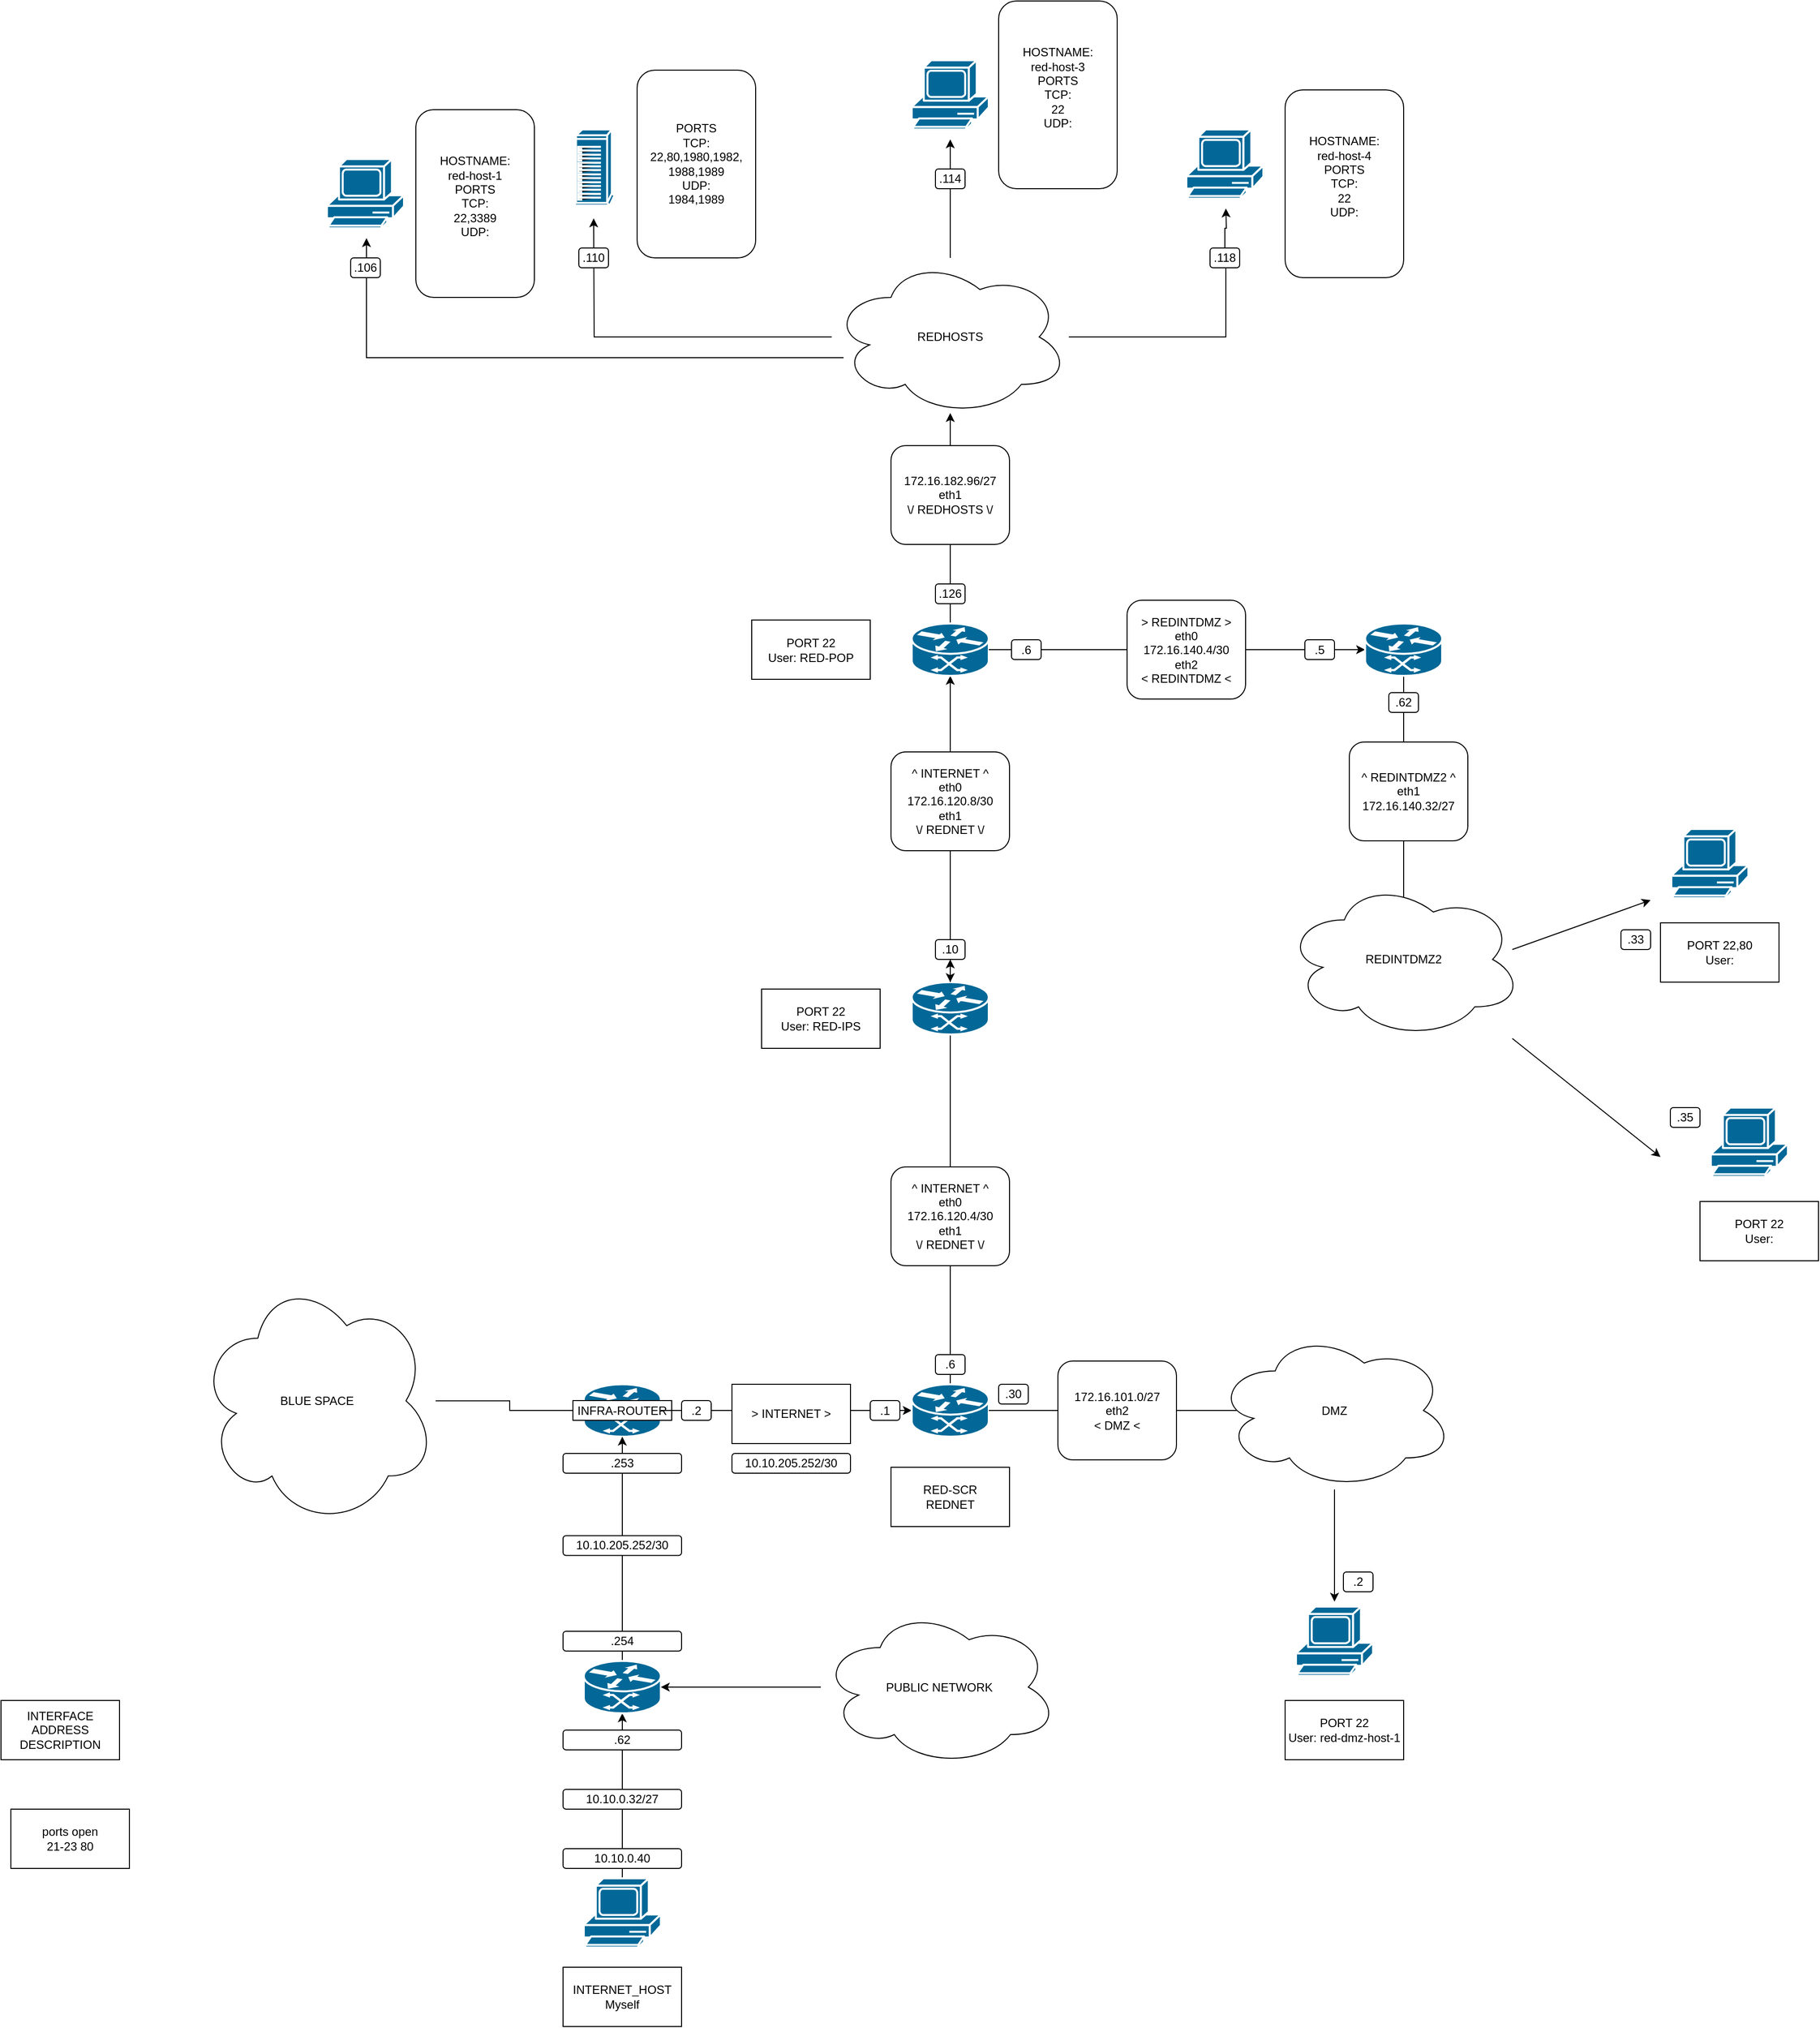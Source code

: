 <mxfile version="20.6.2" type="github">
  <diagram id="lBAjOvPpRmK4NNc1S1s2" name="Page-1">
    <mxGraphModel dx="2036" dy="2224" grid="1" gridSize="10" guides="1" tooltips="1" connect="1" arrows="1" fold="1" page="1" pageScale="1" pageWidth="850" pageHeight="1100" math="0" shadow="0">
      <root>
        <mxCell id="0" />
        <mxCell id="1" parent="0" />
        <mxCell id="LyuNG6FZ20k8KmygJ8tY-31" style="edgeStyle=orthogonalEdgeStyle;rounded=0;orthogonalLoop=1;jettySize=auto;html=1;entryX=0;entryY=0.5;entryDx=0;entryDy=0;entryPerimeter=0;startArrow=none;" parent="1" source="LyuNG6FZ20k8KmygJ8tY-36" target="LyuNG6FZ20k8KmygJ8tY-30" edge="1">
          <mxGeometry relative="1" as="geometry" />
        </mxCell>
        <mxCell id="LyuNG6FZ20k8KmygJ8tY-1" value="" style="shape=mxgraph.cisco.routers.atm_router;sketch=0;html=1;pointerEvents=1;dashed=0;fillColor=#036897;strokeColor=#ffffff;strokeWidth=2;verticalLabelPosition=bottom;verticalAlign=top;align=center;outlineConnect=0;" parent="1" vertex="1">
          <mxGeometry x="440" y="360" width="78" height="53" as="geometry" />
        </mxCell>
        <mxCell id="LyuNG6FZ20k8KmygJ8tY-5" style="edgeStyle=orthogonalEdgeStyle;rounded=0;orthogonalLoop=1;jettySize=auto;html=1;entryX=0;entryY=0.5;entryDx=0;entryDy=0;entryPerimeter=0;" parent="1" source="LyuNG6FZ20k8KmygJ8tY-4" target="LyuNG6FZ20k8KmygJ8tY-1" edge="1">
          <mxGeometry relative="1" as="geometry" />
        </mxCell>
        <mxCell id="LyuNG6FZ20k8KmygJ8tY-4" value="BLUE SPACE" style="ellipse;shape=cloud;whiteSpace=wrap;html=1;" parent="1" vertex="1">
          <mxGeometry x="50" y="250" width="240" height="253.5" as="geometry" />
        </mxCell>
        <mxCell id="LyuNG6FZ20k8KmygJ8tY-15" style="edgeStyle=orthogonalEdgeStyle;rounded=0;orthogonalLoop=1;jettySize=auto;html=1;entryX=0.5;entryY=1;entryDx=0;entryDy=0;entryPerimeter=0;" parent="1" source="LyuNG6FZ20k8KmygJ8tY-6" target="LyuNG6FZ20k8KmygJ8tY-9" edge="1">
          <mxGeometry relative="1" as="geometry" />
        </mxCell>
        <mxCell id="LyuNG6FZ20k8KmygJ8tY-6" value="" style="shape=mxgraph.cisco.computers_and_peripherals.pc;sketch=0;html=1;pointerEvents=1;dashed=0;fillColor=#036897;strokeColor=#ffffff;strokeWidth=2;verticalLabelPosition=bottom;verticalAlign=top;align=center;outlineConnect=0;" parent="1" vertex="1">
          <mxGeometry x="440" y="860" width="78" height="70" as="geometry" />
        </mxCell>
        <mxCell id="LyuNG6FZ20k8KmygJ8tY-12" style="edgeStyle=orthogonalEdgeStyle;rounded=0;orthogonalLoop=1;jettySize=auto;html=1;entryX=0.5;entryY=1;entryDx=0;entryDy=0;entryPerimeter=0;" parent="1" source="LyuNG6FZ20k8KmygJ8tY-9" target="LyuNG6FZ20k8KmygJ8tY-1" edge="1">
          <mxGeometry relative="1" as="geometry" />
        </mxCell>
        <mxCell id="LyuNG6FZ20k8KmygJ8tY-9" value="" style="shape=mxgraph.cisco.routers.atm_router;sketch=0;html=1;pointerEvents=1;dashed=0;fillColor=#036897;strokeColor=#ffffff;strokeWidth=2;verticalLabelPosition=bottom;verticalAlign=top;align=center;outlineConnect=0;" parent="1" vertex="1">
          <mxGeometry x="440" y="640" width="78" height="53" as="geometry" />
        </mxCell>
        <mxCell id="LyuNG6FZ20k8KmygJ8tY-16" value=".62" style="rounded=1;whiteSpace=wrap;html=1;" parent="1" vertex="1">
          <mxGeometry x="419" y="710" width="120" height="20" as="geometry" />
        </mxCell>
        <mxCell id="LyuNG6FZ20k8KmygJ8tY-17" value="10.10.0.40" style="rounded=1;whiteSpace=wrap;html=1;" parent="1" vertex="1">
          <mxGeometry x="419" y="830" width="120" height="20" as="geometry" />
        </mxCell>
        <mxCell id="LyuNG6FZ20k8KmygJ8tY-19" value="10.10.0.32/27" style="rounded=1;whiteSpace=wrap;html=1;" parent="1" vertex="1">
          <mxGeometry x="419" y="770" width="120" height="20" as="geometry" />
        </mxCell>
        <mxCell id="LyuNG6FZ20k8KmygJ8tY-21" value=".254" style="rounded=1;whiteSpace=wrap;html=1;" parent="1" vertex="1">
          <mxGeometry x="419" y="610" width="120" height="20" as="geometry" />
        </mxCell>
        <mxCell id="LyuNG6FZ20k8KmygJ8tY-22" value=".253" style="rounded=1;whiteSpace=wrap;html=1;" parent="1" vertex="1">
          <mxGeometry x="419" y="430" width="120" height="20" as="geometry" />
        </mxCell>
        <mxCell id="LyuNG6FZ20k8KmygJ8tY-23" value="10.10.205.252/30" style="rounded=1;whiteSpace=wrap;html=1;" parent="1" vertex="1">
          <mxGeometry x="419" y="513.25" width="120" height="20" as="geometry" />
        </mxCell>
        <mxCell id="LyuNG6FZ20k8KmygJ8tY-26" value="&lt;div&gt;INTERNET_HOST&lt;/div&gt;&lt;div&gt;Myself&lt;br&gt;&lt;/div&gt;" style="rounded=0;whiteSpace=wrap;html=1;" parent="1" vertex="1">
          <mxGeometry x="419" y="950" width="120" height="60" as="geometry" />
        </mxCell>
        <mxCell id="LyuNG6FZ20k8KmygJ8tY-27" value="&lt;div&gt;INTERFACE&lt;/div&gt;&lt;div&gt;ADDRESS&lt;/div&gt;&lt;div&gt;DESCRIPTION&lt;br&gt;&lt;/div&gt;" style="rounded=0;whiteSpace=wrap;html=1;" parent="1" vertex="1">
          <mxGeometry x="-150" y="680" width="120" height="60" as="geometry" />
        </mxCell>
        <mxCell id="LyuNG6FZ20k8KmygJ8tY-29" style="edgeStyle=orthogonalEdgeStyle;rounded=0;orthogonalLoop=1;jettySize=auto;html=1;entryX=1;entryY=0.5;entryDx=0;entryDy=0;entryPerimeter=0;" parent="1" source="LyuNG6FZ20k8KmygJ8tY-28" target="LyuNG6FZ20k8KmygJ8tY-9" edge="1">
          <mxGeometry relative="1" as="geometry" />
        </mxCell>
        <mxCell id="LyuNG6FZ20k8KmygJ8tY-28" value="PUBLIC NETWORK" style="ellipse;shape=cloud;whiteSpace=wrap;html=1;" parent="1" vertex="1">
          <mxGeometry x="680" y="586.5" width="240" height="160" as="geometry" />
        </mxCell>
        <mxCell id="LyuNG6FZ20k8KmygJ8tY-45" style="edgeStyle=orthogonalEdgeStyle;rounded=0;orthogonalLoop=1;jettySize=auto;html=1;startArrow=none;" parent="1" source="LyuNG6FZ20k8KmygJ8tY-55" edge="1">
          <mxGeometry relative="1" as="geometry">
            <mxPoint x="1121" y="386.5" as="targetPoint" />
          </mxGeometry>
        </mxCell>
        <mxCell id="LyuNG6FZ20k8KmygJ8tY-47" style="edgeStyle=orthogonalEdgeStyle;rounded=0;orthogonalLoop=1;jettySize=auto;html=1;startArrow=none;" parent="1" source="LyuNG6FZ20k8KmygJ8tY-53" target="LyuNG6FZ20k8KmygJ8tY-46" edge="1">
          <mxGeometry relative="1" as="geometry" />
        </mxCell>
        <mxCell id="LyuNG6FZ20k8KmygJ8tY-67" style="edgeStyle=orthogonalEdgeStyle;rounded=0;orthogonalLoop=1;jettySize=auto;html=1;entryX=0.5;entryY=1;entryDx=0;entryDy=0;" parent="1" source="LyuNG6FZ20k8KmygJ8tY-30" target="LyuNG6FZ20k8KmygJ8tY-53" edge="1">
          <mxGeometry relative="1" as="geometry" />
        </mxCell>
        <mxCell id="LyuNG6FZ20k8KmygJ8tY-30" value="" style="shape=mxgraph.cisco.routers.atm_router;sketch=0;html=1;pointerEvents=1;dashed=0;fillColor=#036897;strokeColor=#ffffff;strokeWidth=2;verticalLabelPosition=bottom;verticalAlign=top;align=center;outlineConnect=0;" parent="1" vertex="1">
          <mxGeometry x="772" y="360" width="78" height="53" as="geometry" />
        </mxCell>
        <mxCell id="LyuNG6FZ20k8KmygJ8tY-32" value="INFRA-ROUTER" style="rounded=0;whiteSpace=wrap;html=1;" parent="1" vertex="1">
          <mxGeometry x="429" y="376.5" width="100" height="20" as="geometry" />
        </mxCell>
        <mxCell id="LyuNG6FZ20k8KmygJ8tY-33" value="&lt;div&gt;ports open&lt;/div&gt;&lt;div&gt;21-23 80&lt;br&gt;&lt;/div&gt;" style="rounded=0;whiteSpace=wrap;html=1;" parent="1" vertex="1">
          <mxGeometry x="-140" y="790" width="120" height="60" as="geometry" />
        </mxCell>
        <mxCell id="LyuNG6FZ20k8KmygJ8tY-34" value="&lt;div&gt;RED-SCR&lt;/div&gt;REDNET" style="rounded=0;whiteSpace=wrap;html=1;" parent="1" vertex="1">
          <mxGeometry x="751" y="444" width="120" height="60" as="geometry" />
        </mxCell>
        <mxCell id="LyuNG6FZ20k8KmygJ8tY-36" value=".1" style="rounded=1;whiteSpace=wrap;html=1;" parent="1" vertex="1">
          <mxGeometry x="730" y="376.5" width="30" height="20" as="geometry" />
        </mxCell>
        <mxCell id="LyuNG6FZ20k8KmygJ8tY-37" value="" style="edgeStyle=orthogonalEdgeStyle;rounded=0;orthogonalLoop=1;jettySize=auto;html=1;entryX=0;entryY=0.5;entryDx=0;entryDy=0;entryPerimeter=0;endArrow=none;" parent="1" source="LyuNG6FZ20k8KmygJ8tY-1" target="LyuNG6FZ20k8KmygJ8tY-36" edge="1">
          <mxGeometry relative="1" as="geometry">
            <mxPoint x="518" y="386.5" as="sourcePoint" />
            <mxPoint x="772" y="386.5" as="targetPoint" />
          </mxGeometry>
        </mxCell>
        <mxCell id="LyuNG6FZ20k8KmygJ8tY-40" value=".2" style="rounded=1;whiteSpace=wrap;html=1;" parent="1" vertex="1">
          <mxGeometry x="539" y="376.5" width="30" height="20" as="geometry" />
        </mxCell>
        <mxCell id="LyuNG6FZ20k8KmygJ8tY-41" value="&lt;div&gt;&amp;gt; INTERNET &amp;gt;&lt;/div&gt;" style="rounded=0;whiteSpace=wrap;html=1;" parent="1" vertex="1">
          <mxGeometry x="590" y="360" width="120" height="60" as="geometry" />
        </mxCell>
        <mxCell id="LyuNG6FZ20k8KmygJ8tY-69" style="edgeStyle=orthogonalEdgeStyle;rounded=0;orthogonalLoop=1;jettySize=auto;html=1;startArrow=none;" parent="1" source="LyuNG6FZ20k8KmygJ8tY-53" target="LyuNG6FZ20k8KmygJ8tY-68" edge="1">
          <mxGeometry relative="1" as="geometry" />
        </mxCell>
        <mxCell id="LyuNG6FZ20k8KmygJ8tY-46" value="" style="shape=mxgraph.cisco.routers.atm_router;sketch=0;html=1;pointerEvents=1;dashed=0;fillColor=#036897;strokeColor=#ffffff;strokeWidth=2;verticalLabelPosition=bottom;verticalAlign=top;align=center;outlineConnect=0;" parent="1" vertex="1">
          <mxGeometry x="772" y="-47" width="78" height="53" as="geometry" />
        </mxCell>
        <mxCell id="LyuNG6FZ20k8KmygJ8tY-48" value="10.10.205.252/30" style="rounded=1;whiteSpace=wrap;html=1;" parent="1" vertex="1">
          <mxGeometry x="590" y="430" width="120" height="20" as="geometry" />
        </mxCell>
        <mxCell id="LyuNG6FZ20k8KmygJ8tY-50" value="&lt;div&gt;^ INTERNET ^&lt;/div&gt;&lt;div&gt;eth0&lt;br&gt;&lt;/div&gt;&lt;div&gt;172.16.120.4/30&lt;/div&gt;&lt;div&gt;eth1&lt;/div&gt;&lt;div&gt;\/ REDNET \/&lt;br&gt;&lt;/div&gt;" style="rounded=1;whiteSpace=wrap;html=1;" parent="1" vertex="1">
          <mxGeometry x="751" y="140" width="120" height="100" as="geometry" />
        </mxCell>
        <mxCell id="LyuNG6FZ20k8KmygJ8tY-51" value=".6" style="rounded=1;whiteSpace=wrap;html=1;" parent="1" vertex="1">
          <mxGeometry x="796" y="330" width="30" height="20" as="geometry" />
        </mxCell>
        <mxCell id="LyuNG6FZ20k8KmygJ8tY-55" value="&lt;div&gt;172.16.101.0/27&lt;/div&gt;&lt;div&gt;eth2&lt;/div&gt;&lt;div&gt;&amp;lt; DMZ &amp;lt;&lt;br&gt;&lt;/div&gt;" style="rounded=1;whiteSpace=wrap;html=1;" parent="1" vertex="1">
          <mxGeometry x="920" y="336.5" width="120" height="100" as="geometry" />
        </mxCell>
        <mxCell id="LyuNG6FZ20k8KmygJ8tY-57" value=".30" style="rounded=1;whiteSpace=wrap;html=1;" parent="1" vertex="1">
          <mxGeometry x="860" y="360" width="30" height="20" as="geometry" />
        </mxCell>
        <mxCell id="LyuNG6FZ20k8KmygJ8tY-58" value="" style="edgeStyle=orthogonalEdgeStyle;rounded=0;orthogonalLoop=1;jettySize=auto;html=1;endArrow=none;entryX=0;entryY=0.5;entryDx=0;entryDy=0;" parent="1" source="LyuNG6FZ20k8KmygJ8tY-30" target="LyuNG6FZ20k8KmygJ8tY-55" edge="1">
          <mxGeometry relative="1" as="geometry">
            <mxPoint x="850" y="386.471" as="sourcePoint" />
            <mxPoint x="920" y="380" as="targetPoint" />
          </mxGeometry>
        </mxCell>
        <mxCell id="LyuNG6FZ20k8KmygJ8tY-61" style="edgeStyle=orthogonalEdgeStyle;rounded=0;orthogonalLoop=1;jettySize=auto;html=1;" parent="1" source="LyuNG6FZ20k8KmygJ8tY-59" edge="1">
          <mxGeometry relative="1" as="geometry">
            <mxPoint x="1200" y="580" as="targetPoint" />
          </mxGeometry>
        </mxCell>
        <mxCell id="LyuNG6FZ20k8KmygJ8tY-59" value="DMZ" style="ellipse;shape=cloud;whiteSpace=wrap;html=1;" parent="1" vertex="1">
          <mxGeometry x="1080" y="306.5" width="240" height="160" as="geometry" />
        </mxCell>
        <mxCell id="LyuNG6FZ20k8KmygJ8tY-62" value="" style="shape=mxgraph.cisco.computers_and_peripherals.pc;sketch=0;html=1;pointerEvents=1;dashed=0;fillColor=#036897;strokeColor=#ffffff;strokeWidth=2;verticalLabelPosition=bottom;verticalAlign=top;align=center;outlineConnect=0;" parent="1" vertex="1">
          <mxGeometry x="1161" y="585" width="78" height="70" as="geometry" />
        </mxCell>
        <mxCell id="LyuNG6FZ20k8KmygJ8tY-63" value=".2" style="rounded=1;whiteSpace=wrap;html=1;" parent="1" vertex="1">
          <mxGeometry x="1209" y="550" width="30" height="20" as="geometry" />
        </mxCell>
        <mxCell id="LyuNG6FZ20k8KmygJ8tY-64" value="&lt;div&gt;PORT 22&lt;/div&gt;&lt;div&gt;User: red-dmz-host-1&lt;br&gt;&lt;/div&gt;" style="rounded=0;whiteSpace=wrap;html=1;" parent="1" vertex="1">
          <mxGeometry x="1150" y="680" width="120" height="60" as="geometry" />
        </mxCell>
        <mxCell id="LyuNG6FZ20k8KmygJ8tY-65" value="&lt;div&gt;PORT 22&lt;/div&gt;&lt;div&gt;User: RED-IPS&lt;br&gt;&lt;/div&gt;" style="rounded=0;whiteSpace=wrap;html=1;" parent="1" vertex="1">
          <mxGeometry x="620" y="-40" width="120" height="60" as="geometry" />
        </mxCell>
        <mxCell id="LyuNG6FZ20k8KmygJ8tY-77" style="edgeStyle=orthogonalEdgeStyle;rounded=0;orthogonalLoop=1;jettySize=auto;html=1;" parent="1" source="LyuNG6FZ20k8KmygJ8tY-68" edge="1">
          <mxGeometry relative="1" as="geometry">
            <mxPoint x="811" y="-623" as="targetPoint" />
          </mxGeometry>
        </mxCell>
        <mxCell id="LyuNG6FZ20k8KmygJ8tY-82" style="edgeStyle=orthogonalEdgeStyle;rounded=0;orthogonalLoop=1;jettySize=auto;html=1;startArrow=none;" parent="1" source="LyuNG6FZ20k8KmygJ8tY-88" target="LyuNG6FZ20k8KmygJ8tY-81" edge="1">
          <mxGeometry relative="1" as="geometry" />
        </mxCell>
        <mxCell id="LyuNG6FZ20k8KmygJ8tY-68" value="" style="shape=mxgraph.cisco.routers.atm_router;sketch=0;html=1;pointerEvents=1;dashed=0;fillColor=#036897;strokeColor=#ffffff;strokeWidth=2;verticalLabelPosition=bottom;verticalAlign=top;align=center;outlineConnect=0;" parent="1" vertex="1">
          <mxGeometry x="772" y="-410" width="78" height="53" as="geometry" />
        </mxCell>
        <mxCell id="LyuNG6FZ20k8KmygJ8tY-70" value="&lt;div&gt;^ INTERNET ^&lt;/div&gt;&lt;div&gt;eth0&lt;br&gt;&lt;/div&gt;&lt;div&gt;172.16.120.8/30&lt;/div&gt;&lt;div&gt;eth1&lt;/div&gt;&lt;div&gt;\/ REDNET \/&lt;br&gt;&lt;/div&gt;" style="rounded=1;whiteSpace=wrap;html=1;" parent="1" vertex="1">
          <mxGeometry x="751" y="-280" width="120" height="100" as="geometry" />
        </mxCell>
        <mxCell id="LyuNG6FZ20k8KmygJ8tY-53" value=".10" style="rounded=1;whiteSpace=wrap;html=1;" parent="1" vertex="1">
          <mxGeometry x="796" y="-90" width="30" height="20" as="geometry" />
        </mxCell>
        <mxCell id="LyuNG6FZ20k8KmygJ8tY-71" value="" style="edgeStyle=orthogonalEdgeStyle;rounded=0;orthogonalLoop=1;jettySize=auto;html=1;endArrow=none;" parent="1" source="LyuNG6FZ20k8KmygJ8tY-46" target="LyuNG6FZ20k8KmygJ8tY-53" edge="1">
          <mxGeometry relative="1" as="geometry">
            <mxPoint x="811" y="-47" as="sourcePoint" />
            <mxPoint x="811" y="-357" as="targetPoint" />
          </mxGeometry>
        </mxCell>
        <mxCell id="LyuNG6FZ20k8KmygJ8tY-73" value="&lt;div&gt;PORT 22&lt;/div&gt;&lt;div&gt;User: RED-POP&lt;br&gt;&lt;/div&gt;" style="rounded=0;whiteSpace=wrap;html=1;" parent="1" vertex="1">
          <mxGeometry x="610" y="-413.5" width="120" height="60" as="geometry" />
        </mxCell>
        <mxCell id="LyuNG6FZ20k8KmygJ8tY-92" style="edgeStyle=orthogonalEdgeStyle;rounded=0;orthogonalLoop=1;jettySize=auto;html=1;" parent="1" source="LyuNG6FZ20k8KmygJ8tY-78" edge="1">
          <mxGeometry relative="1" as="geometry">
            <mxPoint x="811" y="-900" as="targetPoint" />
          </mxGeometry>
        </mxCell>
        <mxCell id="LyuNG6FZ20k8KmygJ8tY-94" style="edgeStyle=orthogonalEdgeStyle;rounded=0;orthogonalLoop=1;jettySize=auto;html=1;" parent="1" source="LyuNG6FZ20k8KmygJ8tY-78" edge="1">
          <mxGeometry relative="1" as="geometry">
            <mxPoint x="450" y="-820" as="targetPoint" />
          </mxGeometry>
        </mxCell>
        <mxCell id="LyuNG6FZ20k8KmygJ8tY-96" style="edgeStyle=orthogonalEdgeStyle;rounded=0;orthogonalLoop=1;jettySize=auto;html=1;" parent="1" edge="1">
          <mxGeometry relative="1" as="geometry">
            <mxPoint x="703" y="-679" as="sourcePoint" />
            <mxPoint x="220" y="-800" as="targetPoint" />
            <Array as="points">
              <mxPoint x="220" y="-679" />
              <mxPoint x="220" y="-799" />
            </Array>
          </mxGeometry>
        </mxCell>
        <mxCell id="LyuNG6FZ20k8KmygJ8tY-98" style="edgeStyle=orthogonalEdgeStyle;rounded=0;orthogonalLoop=1;jettySize=auto;html=1;startArrow=none;" parent="1" source="LyuNG6FZ20k8KmygJ8tY-109" edge="1">
          <mxGeometry relative="1" as="geometry">
            <mxPoint x="1090" y="-830" as="targetPoint" />
          </mxGeometry>
        </mxCell>
        <mxCell id="LyuNG6FZ20k8KmygJ8tY-78" value="REDHOSTS" style="ellipse;shape=cloud;whiteSpace=wrap;html=1;" parent="1" vertex="1">
          <mxGeometry x="691" y="-780" width="240" height="160" as="geometry" />
        </mxCell>
        <mxCell id="LyuNG6FZ20k8KmygJ8tY-79" value=".126" style="rounded=1;whiteSpace=wrap;html=1;" parent="1" vertex="1">
          <mxGeometry x="796" y="-450" width="30" height="20" as="geometry" />
        </mxCell>
        <mxCell id="LyuNG6FZ20k8KmygJ8tY-117" style="edgeStyle=orthogonalEdgeStyle;rounded=0;orthogonalLoop=1;jettySize=auto;html=1;" parent="1" source="LyuNG6FZ20k8KmygJ8tY-81" edge="1">
          <mxGeometry relative="1" as="geometry">
            <mxPoint x="1270" y="-120" as="targetPoint" />
          </mxGeometry>
        </mxCell>
        <mxCell id="LyuNG6FZ20k8KmygJ8tY-81" value="" style="shape=mxgraph.cisco.routers.atm_router;sketch=0;html=1;pointerEvents=1;dashed=0;fillColor=#036897;strokeColor=#ffffff;strokeWidth=2;verticalLabelPosition=bottom;verticalAlign=top;align=center;outlineConnect=0;" parent="1" vertex="1">
          <mxGeometry x="1231" y="-410" width="78" height="53" as="geometry" />
        </mxCell>
        <mxCell id="LyuNG6FZ20k8KmygJ8tY-80" value="&lt;div&gt;&amp;gt; REDINTDMZ &amp;gt;&lt;br&gt;&lt;/div&gt;&lt;div&gt;eth0&lt;br&gt;&lt;/div&gt;&lt;div&gt;172.16.140.4/30&lt;/div&gt;&lt;div&gt;eth2&lt;/div&gt;&lt;div&gt;&amp;lt; REDINTDMZ &amp;lt;&lt;br&gt;&lt;/div&gt;" style="rounded=1;whiteSpace=wrap;html=1;" parent="1" vertex="1">
          <mxGeometry x="990" y="-433.5" width="120" height="100" as="geometry" />
        </mxCell>
        <mxCell id="LyuNG6FZ20k8KmygJ8tY-83" value="" style="edgeStyle=orthogonalEdgeStyle;rounded=0;orthogonalLoop=1;jettySize=auto;html=1;endArrow=none;startArrow=none;" parent="1" source="LyuNG6FZ20k8KmygJ8tY-72" target="LyuNG6FZ20k8KmygJ8tY-80" edge="1">
          <mxGeometry relative="1" as="geometry">
            <mxPoint x="850" y="-383.5" as="sourcePoint" />
            <mxPoint x="1231" y="-383.5" as="targetPoint" />
          </mxGeometry>
        </mxCell>
        <mxCell id="LyuNG6FZ20k8KmygJ8tY-72" value=".6" style="rounded=1;whiteSpace=wrap;html=1;" parent="1" vertex="1">
          <mxGeometry x="873" y="-393.5" width="30" height="20" as="geometry" />
        </mxCell>
        <mxCell id="LyuNG6FZ20k8KmygJ8tY-84" value="" style="edgeStyle=orthogonalEdgeStyle;rounded=0;orthogonalLoop=1;jettySize=auto;html=1;endArrow=none;" parent="1" source="LyuNG6FZ20k8KmygJ8tY-68" target="LyuNG6FZ20k8KmygJ8tY-72" edge="1">
          <mxGeometry relative="1" as="geometry">
            <mxPoint x="850" y="-383.5" as="sourcePoint" />
            <mxPoint x="990" y="-383.5" as="targetPoint" />
          </mxGeometry>
        </mxCell>
        <mxCell id="LyuNG6FZ20k8KmygJ8tY-88" value=".5" style="rounded=1;whiteSpace=wrap;html=1;" parent="1" vertex="1">
          <mxGeometry x="1170" y="-393.5" width="30" height="20" as="geometry" />
        </mxCell>
        <mxCell id="LyuNG6FZ20k8KmygJ8tY-89" value="" style="edgeStyle=orthogonalEdgeStyle;rounded=0;orthogonalLoop=1;jettySize=auto;html=1;startArrow=none;endArrow=none;" parent="1" source="LyuNG6FZ20k8KmygJ8tY-80" target="LyuNG6FZ20k8KmygJ8tY-88" edge="1">
          <mxGeometry relative="1" as="geometry">
            <mxPoint x="1110" y="-383.5" as="sourcePoint" />
            <mxPoint x="1231" y="-383.5" as="targetPoint" />
          </mxGeometry>
        </mxCell>
        <mxCell id="LyuNG6FZ20k8KmygJ8tY-90" value="&lt;div&gt;172.16.182.96/27&lt;/div&gt;&lt;div&gt;eth1&lt;/div&gt;&lt;div&gt;\/ REDHOSTS \/&lt;br&gt;&lt;/div&gt;" style="rounded=1;whiteSpace=wrap;html=1;" parent="1" vertex="1">
          <mxGeometry x="751" y="-590" width="120" height="100" as="geometry" />
        </mxCell>
        <mxCell id="LyuNG6FZ20k8KmygJ8tY-99" value="" style="shape=mxgraph.cisco.computers_and_peripherals.pc;sketch=0;html=1;pointerEvents=1;dashed=0;fillColor=#036897;strokeColor=#ffffff;strokeWidth=2;verticalLabelPosition=bottom;verticalAlign=top;align=center;outlineConnect=0;" parent="1" vertex="1">
          <mxGeometry x="180" y="-880" width="78" height="70" as="geometry" />
        </mxCell>
        <mxCell id="LyuNG6FZ20k8KmygJ8tY-101" value="" style="shape=mxgraph.cisco.computers_and_peripherals.pc;sketch=0;html=1;pointerEvents=1;dashed=0;fillColor=#036897;strokeColor=#ffffff;strokeWidth=2;verticalLabelPosition=bottom;verticalAlign=top;align=center;outlineConnect=0;" parent="1" vertex="1">
          <mxGeometry x="772" y="-980" width="78" height="70" as="geometry" />
        </mxCell>
        <mxCell id="LyuNG6FZ20k8KmygJ8tY-102" value="" style="shape=mxgraph.cisco.computers_and_peripherals.pc;sketch=0;html=1;pointerEvents=1;dashed=0;fillColor=#036897;strokeColor=#ffffff;strokeWidth=2;verticalLabelPosition=bottom;verticalAlign=top;align=center;outlineConnect=0;" parent="1" vertex="1">
          <mxGeometry x="1050" y="-910" width="78" height="70" as="geometry" />
        </mxCell>
        <mxCell id="LyuNG6FZ20k8KmygJ8tY-103" value="" style="shape=mxgraph.cisco.computers_and_peripherals.ibm_tower;sketch=0;html=1;pointerEvents=1;dashed=0;fillColor=#036897;strokeColor=#ffffff;strokeWidth=2;verticalLabelPosition=bottom;verticalAlign=top;align=center;outlineConnect=0;" parent="1" vertex="1">
          <mxGeometry x="429" y="-910" width="42" height="77" as="geometry" />
        </mxCell>
        <mxCell id="LyuNG6FZ20k8KmygJ8tY-105" value=".106" style="rounded=1;whiteSpace=wrap;html=1;" parent="1" vertex="1">
          <mxGeometry x="204" y="-780" width="30" height="20" as="geometry" />
        </mxCell>
        <mxCell id="LyuNG6FZ20k8KmygJ8tY-106" value=".110" style="rounded=1;whiteSpace=wrap;html=1;" parent="1" vertex="1">
          <mxGeometry x="435" y="-790" width="30" height="20" as="geometry" />
        </mxCell>
        <mxCell id="LyuNG6FZ20k8KmygJ8tY-108" value=".114" style="rounded=1;whiteSpace=wrap;html=1;" parent="1" vertex="1">
          <mxGeometry x="796" y="-870" width="30" height="20" as="geometry" />
        </mxCell>
        <mxCell id="LyuNG6FZ20k8KmygJ8tY-109" value=".118" style="rounded=1;whiteSpace=wrap;html=1;" parent="1" vertex="1">
          <mxGeometry x="1074" y="-790" width="30" height="20" as="geometry" />
        </mxCell>
        <mxCell id="LyuNG6FZ20k8KmygJ8tY-110" value="" style="edgeStyle=orthogonalEdgeStyle;rounded=0;orthogonalLoop=1;jettySize=auto;html=1;endArrow=none;" parent="1" source="LyuNG6FZ20k8KmygJ8tY-78" target="LyuNG6FZ20k8KmygJ8tY-109" edge="1">
          <mxGeometry relative="1" as="geometry">
            <mxPoint x="931" y="-700" as="sourcePoint" />
            <mxPoint x="1090" y="-830" as="targetPoint" />
            <Array as="points">
              <mxPoint x="1090" y="-700" />
            </Array>
          </mxGeometry>
        </mxCell>
        <mxCell id="LyuNG6FZ20k8KmygJ8tY-112" value="&lt;div&gt;PORTS&lt;/div&gt;&lt;div&gt;TCP:&lt;/div&gt;&lt;div&gt;22,80,1980,1982,&lt;/div&gt;&lt;div&gt;1988,1989&lt;/div&gt;&lt;div&gt;UDP:&lt;/div&gt;&lt;div&gt;1984,1989&lt;br&gt;&lt;/div&gt;" style="rounded=1;whiteSpace=wrap;html=1;" parent="1" vertex="1">
          <mxGeometry x="494" y="-970" width="120" height="190" as="geometry" />
        </mxCell>
        <mxCell id="LyuNG6FZ20k8KmygJ8tY-113" value="&lt;div&gt;HOSTNAME:&lt;/div&gt;&lt;div&gt;red-host-1&lt;br&gt;&lt;/div&gt;&lt;div&gt;PORTS&lt;/div&gt;&lt;div&gt;TCP:&lt;/div&gt;&lt;div&gt;22,3389&lt;/div&gt;&lt;div&gt;UDP:&lt;/div&gt;&lt;div&gt;&lt;br&gt;&lt;/div&gt;" style="rounded=1;whiteSpace=wrap;html=1;" parent="1" vertex="1">
          <mxGeometry x="270" y="-930" width="120" height="190" as="geometry" />
        </mxCell>
        <mxCell id="LyuNG6FZ20k8KmygJ8tY-114" value="&lt;div&gt;HOSTNAME:&lt;/div&gt;&lt;div&gt;red-host-3&lt;br&gt;&lt;/div&gt;&lt;div&gt;PORTS&lt;/div&gt;&lt;div&gt;TCP:&lt;/div&gt;&lt;div&gt;22&lt;/div&gt;&lt;div&gt;UDP:&lt;/div&gt;&lt;div&gt;&lt;br&gt;&lt;/div&gt;" style="rounded=1;whiteSpace=wrap;html=1;" parent="1" vertex="1">
          <mxGeometry x="860" y="-1040" width="120" height="190" as="geometry" />
        </mxCell>
        <mxCell id="LyuNG6FZ20k8KmygJ8tY-115" value="&lt;div&gt;HOSTNAME:&lt;/div&gt;&lt;div&gt;red-host-4&lt;br&gt;&lt;/div&gt;&lt;div&gt;PORTS&lt;/div&gt;&lt;div&gt;TCP:&lt;/div&gt;&lt;div&gt;22&lt;/div&gt;&lt;div&gt;UDP:&lt;/div&gt;&lt;div&gt;&lt;br&gt;&lt;/div&gt;" style="rounded=1;whiteSpace=wrap;html=1;" parent="1" vertex="1">
          <mxGeometry x="1150" y="-950" width="120" height="190" as="geometry" />
        </mxCell>
        <mxCell id="LyuNG6FZ20k8KmygJ8tY-119" value="&lt;div&gt;^ REDINTDMZ2 ^&lt;br&gt;&lt;/div&gt;&lt;div&gt;eth1&lt;br&gt;&lt;/div&gt;&lt;div&gt;172.16.140.32/27&lt;/div&gt;" style="rounded=1;whiteSpace=wrap;html=1;" parent="1" vertex="1">
          <mxGeometry x="1215" y="-290" width="120" height="100" as="geometry" />
        </mxCell>
        <mxCell id="LyuNG6FZ20k8KmygJ8tY-120" value=".62" style="rounded=1;whiteSpace=wrap;html=1;" parent="1" vertex="1">
          <mxGeometry x="1255" y="-340" width="30" height="20" as="geometry" />
        </mxCell>
        <mxCell id="LyuNG6FZ20k8KmygJ8tY-121" value="REDINTDMZ2" style="ellipse;shape=cloud;whiteSpace=wrap;html=1;" parent="1" vertex="1">
          <mxGeometry x="1150" y="-150" width="240" height="160" as="geometry" />
        </mxCell>
        <mxCell id="3TZ-PgPB0-ztwdqfYQBz-1" value="" style="shape=mxgraph.cisco.computers_and_peripherals.pc;sketch=0;html=1;pointerEvents=1;dashed=0;fillColor=#036897;strokeColor=#ffffff;strokeWidth=2;verticalLabelPosition=bottom;verticalAlign=top;align=center;outlineConnect=0;" vertex="1" parent="1">
          <mxGeometry x="1581" y="80" width="78" height="70" as="geometry" />
        </mxCell>
        <mxCell id="3TZ-PgPB0-ztwdqfYQBz-2" value="&lt;div&gt;PORT 22&lt;/div&gt;&lt;div&gt;User: &lt;br&gt;&lt;/div&gt;" style="rounded=0;whiteSpace=wrap;html=1;" vertex="1" parent="1">
          <mxGeometry x="1570" y="175" width="120" height="60" as="geometry" />
        </mxCell>
        <mxCell id="3TZ-PgPB0-ztwdqfYQBz-3" value="" style="shape=mxgraph.cisco.computers_and_peripherals.pc;sketch=0;html=1;pointerEvents=1;dashed=0;fillColor=#036897;strokeColor=#ffffff;strokeWidth=2;verticalLabelPosition=bottom;verticalAlign=top;align=center;outlineConnect=0;" vertex="1" parent="1">
          <mxGeometry x="1541" y="-202" width="78" height="70" as="geometry" />
        </mxCell>
        <mxCell id="3TZ-PgPB0-ztwdqfYQBz-4" value="&lt;div&gt;PORT 22,80&lt;/div&gt;&lt;div&gt;User: &lt;br&gt;&lt;/div&gt;" style="rounded=0;whiteSpace=wrap;html=1;" vertex="1" parent="1">
          <mxGeometry x="1530" y="-107" width="120" height="60" as="geometry" />
        </mxCell>
        <mxCell id="3TZ-PgPB0-ztwdqfYQBz-6" value="" style="endArrow=classic;html=1;rounded=0;" edge="1" parent="1">
          <mxGeometry width="50" height="50" relative="1" as="geometry">
            <mxPoint x="1380" y="-80" as="sourcePoint" />
            <mxPoint x="1520" y="-130" as="targetPoint" />
          </mxGeometry>
        </mxCell>
        <mxCell id="3TZ-PgPB0-ztwdqfYQBz-7" value="" style="endArrow=classic;html=1;rounded=0;" edge="1" parent="1">
          <mxGeometry width="50" height="50" relative="1" as="geometry">
            <mxPoint x="1380" y="10" as="sourcePoint" />
            <mxPoint x="1530" y="130" as="targetPoint" />
          </mxGeometry>
        </mxCell>
        <mxCell id="3TZ-PgPB0-ztwdqfYQBz-8" value=".33" style="rounded=1;whiteSpace=wrap;html=1;" vertex="1" parent="1">
          <mxGeometry x="1490" y="-100" width="30" height="20" as="geometry" />
        </mxCell>
        <mxCell id="3TZ-PgPB0-ztwdqfYQBz-9" value=".35" style="rounded=1;whiteSpace=wrap;html=1;" vertex="1" parent="1">
          <mxGeometry x="1540" y="80" width="30" height="20" as="geometry" />
        </mxCell>
      </root>
    </mxGraphModel>
  </diagram>
</mxfile>
